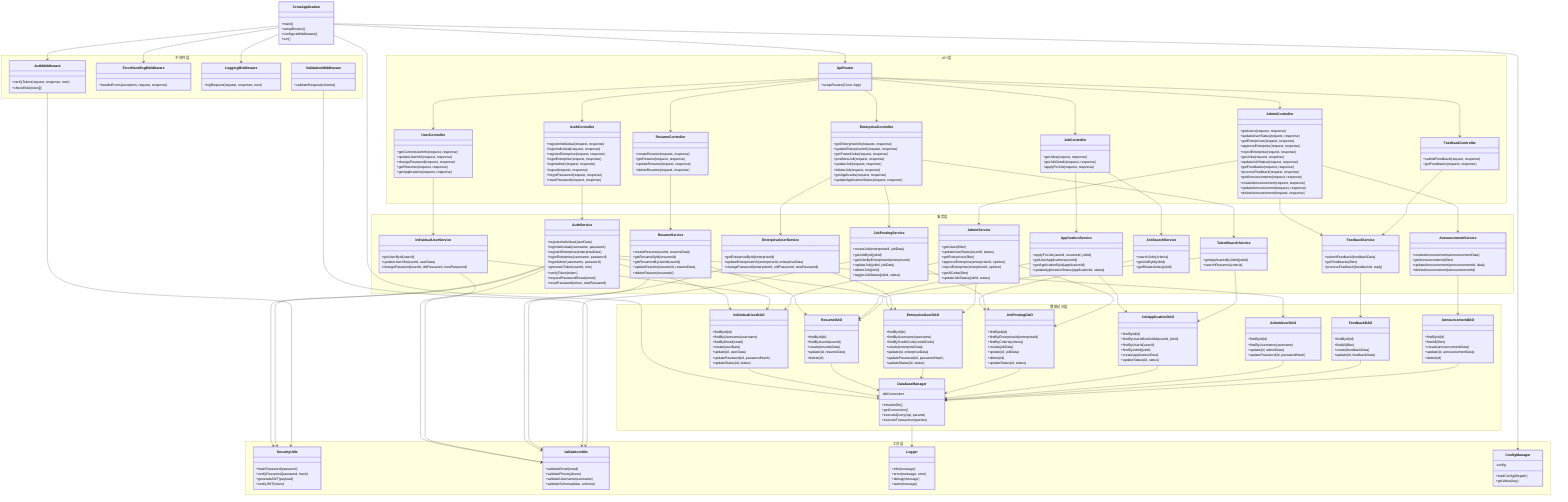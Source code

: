 classDiagram
    %% 主要分层
    class CrowApplication {
        +main()
        +setupRoutes()
        +configureMiddleware()
        +run()
    }
    
    %% API路由与控制器层
    namespace API层 {
        class ApiRouter {
            +setupRoutes(Crow::App)
        }
        
        class AuthController {
            +registerIndividual(request, response)
            +loginIndividual(request, response)
            +registerEnterprise(request, response)
            +loginEnterprise(request, response)
            +loginAdmin(request, response)
            +logout(request, response)
            +forgotPassword(request, response)
            +resetPassword(request, response)
        }
        
        class UserController {
            +getCurrentUserInfo(request, response)
            +updateUserInfo(request, response)
            +changePassword(request, response)
            +getResumes(request, response)
            +getApplications(request, response)
        }
        
        class ResumeController {
            +createResume(request, response)
            +getResume(request, response)
            +updateResume(request, response)
            +deleteResume(request, response)
        }
        
        class JobController {
            +getJobs(request, response)
            +getJobDetails(request, response)
            +applyForJob(request, response)
        }
        
        class EnterpriseController {
            +getEnterpriseInfo(request, response)
            +updateEnterpriseInfo(request, response)
            +getPostedJobs(request, response)
            +postNewJob(request, response)
            +updateJob(request, response)
            +deleteJob(request, response)
            +getApplicants(request, response)
            +updateApplicationStatus(request, response)
        }
        
        class AdminController {
            +getUsers(request, response)
            +updateUserStatus(request, response)
            +getEnterprises(request, response)
            +approveEnterprise(request, response)
            +rejectEnterprise(request, response)
            +getJobs(request, response)
            +updateJobStatus(request, response)
            +getFeedbacks(request, response)
            +processFeedback(request, response)
            +getAnnouncements(request, response)
            +createAnnouncement(request, response)
            +updateAnnouncement(request, response)
            +deleteAnnouncement(request, response)
        }
        
        class FeedbackController {
            +submitFeedback(request, response)
            +getFeedbacks(request, response)
        }
    }
    
    %% 中间件层
    namespace 中间件层 {
        class AuthMiddleware {
            +verifyToken(request, response, next)
            +checkRole(roles[])
        }
        
        class ErrorHandlingMiddleware {
            +handleErrors(exception, request, response)
        }
        
        class LoggingMiddleware {
            +logRequest(request, response, next)
        }
        
        class ValidationMiddleware {
            +validateRequest(schema)
        }
    }
    
    %% 业务逻辑服务层
    namespace 服务层 {
        class AuthService {
            +registerIndividual(userData)
            +loginIndividual(username, password)
            +registerEnterprise(enterpriseData)
            +loginEnterprise(username, password)
            +loginAdmin(username, password)
            +generateToken(userId, role)
            +verifyToken(token)
            +requestPasswordReset(email)
            +resetPassword(token, newPassword)
        }
        
        class IndividualUserService {
            +getUserById(userId)
            +updateUserInfo(userId, userData)
            +changePassword(userId, oldPassword, newPassword)
        }
        
        class ResumeService {
            +createResume(userId, resumeData)
            +getResumeById(resumeId)
            +getResumesByUserId(userId)
            +updateResume(resumeId, resumeData)
            +deleteResume(resumeId)
        }
        
        class JobSearchService {
            +searchJobs(criteria)
            +getJobById(jobId)
            +getRelatedJobs(jobId)
        }
        
        class ApplicationService {
            +applyForJob(userId, resumeId, jobId)
            +getUserApplications(userId)
            +getApplicationById(applicationId)
            +updateApplicationStatus(applicationId, status)
        }
        
        class EnterpriseUserService {
            +getEnterpriseById(enterpriseId)
            +updateEnterpriseInfo(enterpriseId, enterpriseData)
            +changePassword(enterpriseId, oldPassword, newPassword)
        }
        
        class JobPostingService {
            +createJob(enterpriseId, jobData)
            +getJobById(jobId)
            +getJobsByEnterpriseId(enterpriseId)
            +updateJob(jobId, jobData)
            +deleteJob(jobId)
            +toggleJobStatus(jobId, status)
        }
        
        class TalentSearchService {
            +getApplicantsByJobId(jobId)
            +searchResumes(criteria)
        }
        
        class AdminService {
            +getUsers(filter)
            +updateUserStatus(userId, status)
            +getEnterprises(filter)
            +approveEnterprise(enterpriseId, opinion)
            +rejectEnterprise(enterpriseId, opinion)
            +getAllJobs(filter)
            +updateJobStatus(jobId, status)
        }
        
        class FeedbackService {
            +submitFeedback(feedbackData)
            +getFeedbacks(filter)
            +processFeedback(feedbackId, reply)
        }
        
        class AnnouncementService {
            +createAnnouncement(announcementData)
            +getAnnouncements(filter)
            +updateAnnouncement(announcementId, data)
            +deleteAnnouncement(announcementId)
        }
    }
    
    %% 数据访问层
    namespace 数据访问层 {
        class DatabaseManager {
            -dbConnection
            +initializeDb()
            +getConnection()
            +executeQuery(sql, params)
            +executeTransaction(queries)
        }
        
        class IndividualUserDAO {
            +findById(id)
            +findByUsername(username)
            +findByEmail(email)
            +create(userData)
            +update(id, userData)
            +updatePassword(id, passwordHash)
            +updateStatus(id, status)
        }
        
        class ResumeDAO {
            +findById(id)
            +findByUserId(userId)
            +create(resumeData)
            +update(id, resumeData)
            +delete(id)
        }
        
        class EnterpriseUserDAO {
            +findById(id)
            +findByUsername(username)
            +findByCreditCode(creditCode)
            +create(enterpriseData)
            +update(id, enterpriseData)
            +updatePassword(id, passwordHash)
            +updateStatus(id, status)
        }
        
        class JobPostingDAO {
            +findById(id)
            +findByEnterpriseId(enterpriseId)
            +findByCriteria(criteria)
            +create(jobData)
            +update(id, jobData)
            +delete(id)
            +updateStatus(id, status)
        }
        
        class JobApplicationDAO {
            +findById(id)
            +findByUserIdAndJobId(userId, jobId)
            +findByUserId(userId)
            +findByJobId(jobId)
            +create(applicationData)
            +updateStatus(id, status)
        }
        
        class AdminUserDAO {
            +findById(id)
            +findByUsername(username)
            +update(id, adminData)
            +updatePassword(id, passwordHash)
        }
        
        class FeedbackDAO {
            +findById(id)
            +findAll(filter)
            +create(feedbackData)
            +update(id, feedbackData)
        }
        
        class AnnouncementDAO {
            +findById(id)
            +findAll(filter)
            +create(announcementData)
            +update(id, announcementData)
            +delete(id)
        }
    }
    
    %% 工具层
    namespace 工具层 {
        class SecurityUtils {
            +hashPassword(password)
            +verifyPassword(password, hash)
            +generateJWT(payload)
            +verifyJWT(token)
        }
        
        class ValidationUtils {
            +validateEmail(email)
            +validatePhone(phone)
            +validateUsername(username)
            +validateSchema(data, schema)
        }
        
        class Logger {
            +info(message)
            +error(message, error)
            +debug(message)
            +warn(message)
        }
        
        class ConfigManager {
            -config
            +loadConfig(filepath)
            +getValue(key)
        }
    }
    
    %% 关系定义
    
    %% 主应用与各层的关系
    CrowApplication --> ApiRouter
    CrowApplication --> AuthMiddleware
    CrowApplication --> ErrorHandlingMiddleware
    CrowApplication --> LoggingMiddleware
    CrowApplication --> DatabaseManager
    CrowApplication --> ConfigManager
    
    %% API控制器之间的关系
    ApiRouter --> AuthController
    ApiRouter --> UserController
    ApiRouter --> ResumeController
    ApiRouter --> JobController
    ApiRouter --> EnterpriseController
    ApiRouter --> AdminController
    ApiRouter --> FeedbackController
    
    %% 控制器与服务层的关系
    AuthController --> AuthService
    UserController --> IndividualUserService
    ResumeController --> ResumeService
    JobController --> JobSearchService
    JobController --> ApplicationService
    EnterpriseController --> EnterpriseUserService
    EnterpriseController --> JobPostingService
    EnterpriseController --> TalentSearchService
    AdminController --> AdminService
    AdminController --> FeedbackService
    AdminController --> AnnouncementService
    FeedbackController --> FeedbackService
    
    %% 服务层与数据访问层的关系
    AuthService --> IndividualUserDAO
    AuthService --> EnterpriseUserDAO
    AuthService --> AdminUserDAO
    AuthService --> SecurityUtils
    IndividualUserService --> IndividualUserDAO
    ResumeService --> ResumeDAO
    JobSearchService --> JobPostingDAO
    ApplicationService --> JobApplicationDAO
    ApplicationService --> ResumeDAO
    EnterpriseUserService --> EnterpriseUserDAO
    JobPostingService --> JobPostingDAO
    TalentSearchService --> JobApplicationDAO
    TalentSearchService --> ResumeDAO
    AdminService --> IndividualUserDAO
    AdminService --> EnterpriseUserDAO
    AdminService --> JobPostingDAO
    FeedbackService --> FeedbackDAO
    AnnouncementService --> AnnouncementDAO
    
    %% 数据访问层与数据库管理器的关系
    IndividualUserDAO --> DatabaseManager
    ResumeDAO --> DatabaseManager
    EnterpriseUserDAO --> DatabaseManager
    JobPostingDAO --> DatabaseManager
    JobApplicationDAO --> DatabaseManager
    AdminUserDAO --> DatabaseManager
    FeedbackDAO --> DatabaseManager
    AnnouncementDAO --> DatabaseManager
    
    %% 工具类的使用关系
    AuthService --> SecurityUtils
    AuthService --> ValidationUtils
    IndividualUserService --> ValidationUtils
    EnterpriseUserService --> ValidationUtils
    ResumeService --> ValidationUtils
    JobPostingService --> ValidationUtils
    DatabaseManager --> Logger
    AuthMiddleware --> SecurityUtils
    ValidationMiddleware --> ValidationUtils
